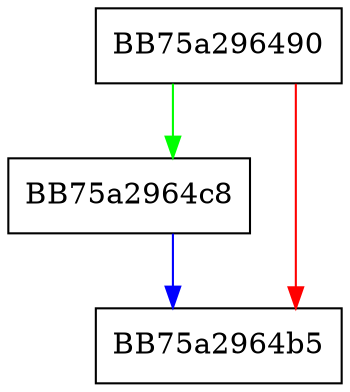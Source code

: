 digraph sqlite3MemRealloc {
  node [shape="box"];
  graph [splines=ortho];
  BB75a296490 -> BB75a2964c8 [color="green"];
  BB75a296490 -> BB75a2964b5 [color="red"];
  BB75a2964c8 -> BB75a2964b5 [color="blue"];
}
